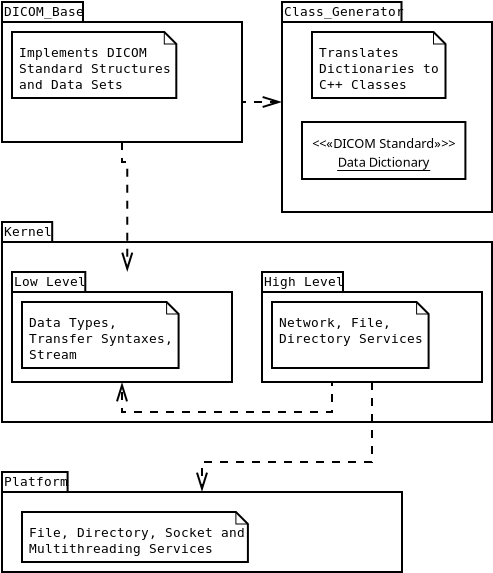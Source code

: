 <?xml version="1.0"?>
<diagram xmlns:dia="http://www.lysator.liu.se/~alla/dia/">
  <diagramdata>
    <attribute name="background">
      <color val="#ffffff"/>
    </attribute>
    <attribute name="paper">
      <composite type="paper">
        <attribute name="name">
          <string>#A4#</string>
        </attribute>
        <attribute name="tmargin">
          <real val="2.82"/>
        </attribute>
        <attribute name="bmargin">
          <real val="2.82"/>
        </attribute>
        <attribute name="lmargin">
          <real val="2.82"/>
        </attribute>
        <attribute name="rmargin">
          <real val="2.82"/>
        </attribute>
        <attribute name="is_portrait">
          <boolean val="true"/>
        </attribute>
        <attribute name="scaling">
          <real val="1"/>
        </attribute>
        <attribute name="fitto">
          <boolean val="false"/>
        </attribute>
      </composite>
    </attribute>
    <attribute name="grid">
      <composite type="grid">
        <attribute name="width_x">
          <real val="0.5"/>
        </attribute>
        <attribute name="width_y">
          <real val="0.5"/>
        </attribute>
        <attribute name="visible_x">
          <int val="1"/>
        </attribute>
        <attribute name="visible_y">
          <int val="1"/>
        </attribute>
      </composite>
    </attribute>
    <attribute name="guides">
      <composite type="guides">
        <attribute name="hguides"/>
        <attribute name="vguides"/>
      </composite>
    </attribute>
  </diagramdata>
  <layer name="Background" visible="true">
    <object type="UML - LargePackage" version="0" id="O0">
      <attribute name="obj_pos">
        <point val="5,14.5"/>
      </attribute>
      <attribute name="obj_bb">
        <rectangle val="4.95,12.65;29.55,23.55"/>
      </attribute>
      <attribute name="elem_corner">
        <point val="5,14.5"/>
      </attribute>
      <attribute name="elem_width">
        <real val="24.5"/>
      </attribute>
      <attribute name="elem_height">
        <real val="9"/>
      </attribute>
      <attribute name="name">
        <string>#Kernel#</string>
      </attribute>
      <attribute name="stereotype">
        <string/>
      </attribute>
    </object>
    <object type="UML - LargePackage" version="0" id="O1">
      <attribute name="obj_pos">
        <point val="5,27"/>
      </attribute>
      <attribute name="obj_bb">
        <rectangle val="4.95,25.15;25.05,31.05"/>
      </attribute>
      <attribute name="elem_corner">
        <point val="5,27"/>
      </attribute>
      <attribute name="elem_width">
        <real val="20"/>
      </attribute>
      <attribute name="elem_height">
        <real val="4"/>
      </attribute>
      <attribute name="name">
        <string>#Platform#</string>
      </attribute>
      <attribute name="stereotype">
        <string/>
      </attribute>
    </object>
    <object type="UML - Note" version="0" id="O2">
      <attribute name="obj_pos">
        <point val="6,28"/>
      </attribute>
      <attribute name="obj_bb">
        <rectangle val="5.95,27.95;20.24,30.55"/>
      </attribute>
      <attribute name="elem_corner">
        <point val="6,28"/>
      </attribute>
      <attribute name="elem_width">
        <real val="14.19"/>
      </attribute>
      <attribute name="elem_height">
        <real val="2.5"/>
      </attribute>
      <attribute name="text">
        <composite type="text">
          <attribute name="string">
            <string>#File, Directory, Socket and
Multithreading Services#</string>
          </attribute>
          <attribute name="font">
            <font name="Courier"/>
          </attribute>
          <attribute name="height">
            <real val="0.8"/>
          </attribute>
          <attribute name="pos">
            <point val="6.35,29.279"/>
          </attribute>
          <attribute name="color">
            <color val="#000000"/>
          </attribute>
          <attribute name="alignment">
            <enum val="0"/>
          </attribute>
        </composite>
      </attribute>
    </object>
    <group>
      <object type="UML - LargePackage" version="0" id="O3">
        <attribute name="obj_pos">
          <point val="5,3.5"/>
        </attribute>
        <attribute name="obj_bb">
          <rectangle val="4.95,1.65;17.05,9.55"/>
        </attribute>
        <attribute name="elem_corner">
          <point val="5,3.5"/>
        </attribute>
        <attribute name="elem_width">
          <real val="12"/>
        </attribute>
        <attribute name="elem_height">
          <real val="6"/>
        </attribute>
        <attribute name="name">
          <string>#DICOM_Base#</string>
        </attribute>
        <attribute name="stereotype">
          <string/>
        </attribute>
      </object>
      <object type="UML - Note" version="0" id="O4">
        <attribute name="obj_pos">
          <point val="5.5,4"/>
        </attribute>
        <attribute name="obj_bb">
          <rectangle val="5.45,3.95;15.861,7.35"/>
        </attribute>
        <attribute name="elem_corner">
          <point val="5.5,4"/>
        </attribute>
        <attribute name="elem_width">
          <real val="10.311"/>
        </attribute>
        <attribute name="elem_height">
          <real val="3.3"/>
        </attribute>
        <attribute name="text">
          <composite type="text">
            <attribute name="string">
              <string>#Implements DICOM
Standard Structures
and Data Sets#</string>
            </attribute>
            <attribute name="font">
              <font name="Courier"/>
            </attribute>
            <attribute name="height">
              <real val="0.8"/>
            </attribute>
            <attribute name="pos">
              <point val="5.85,5.279"/>
            </attribute>
            <attribute name="color">
              <color val="#000000"/>
            </attribute>
            <attribute name="alignment">
              <enum val="0"/>
            </attribute>
          </composite>
        </attribute>
      </object>
    </group>
    <group>
      <object type="UML - LargePackage" version="0" id="O5">
        <attribute name="obj_pos">
          <point val="19,3.5"/>
        </attribute>
        <attribute name="obj_bb">
          <rectangle val="18.95,1.65;29.55,13.05"/>
        </attribute>
        <attribute name="elem_corner">
          <point val="19,3.5"/>
        </attribute>
        <attribute name="elem_width">
          <real val="10.5"/>
        </attribute>
        <attribute name="elem_height">
          <real val="9.5"/>
        </attribute>
        <attribute name="name">
          <string>#Class_Generator#</string>
        </attribute>
        <attribute name="stereotype">
          <string/>
        </attribute>
      </object>
      <object type="UML - Note" version="0" id="O6">
        <attribute name="obj_pos">
          <point val="20.5,4"/>
        </attribute>
        <attribute name="obj_bb">
          <rectangle val="20.45,3.95;28.922,7.35"/>
        </attribute>
        <attribute name="elem_corner">
          <point val="20.5,4"/>
        </attribute>
        <attribute name="elem_width">
          <real val="8.372"/>
        </attribute>
        <attribute name="elem_height">
          <real val="3.3"/>
        </attribute>
        <attribute name="text">
          <composite type="text">
            <attribute name="string">
              <string>#Translates
Dictionaries to
C++ Classes#</string>
            </attribute>
            <attribute name="font">
              <font name="Courier"/>
            </attribute>
            <attribute name="height">
              <real val="0.8"/>
            </attribute>
            <attribute name="pos">
              <point val="20.85,5.279"/>
            </attribute>
            <attribute name="color">
              <color val="#000000"/>
            </attribute>
            <attribute name="alignment">
              <enum val="0"/>
            </attribute>
          </composite>
        </attribute>
      </object>
      <object type="UML - Objet" version="0" id="O7">
        <attribute name="obj_pos">
          <point val="20,8.5"/>
        </attribute>
        <attribute name="obj_bb">
          <rectangle val="19.95,8.45;28.369,11.4"/>
        </attribute>
        <attribute name="elem_corner">
          <point val="20,8.5"/>
        </attribute>
        <attribute name="elem_width">
          <real val="8.318"/>
        </attribute>
        <attribute name="elem_height">
          <real val="2.85"/>
        </attribute>
        <attribute name="text">
          <composite type="text">
            <attribute name="string">
              <string>#Data Dictionary#</string>
            </attribute>
            <attribute name="font">
              <font name="Helvetica"/>
            </attribute>
            <attribute name="height">
              <real val="0.8"/>
            </attribute>
            <attribute name="pos">
              <point val="24.159,10.7"/>
            </attribute>
            <attribute name="color">
              <color val="#000000"/>
            </attribute>
            <attribute name="alignment">
              <enum val="1"/>
            </attribute>
          </composite>
        </attribute>
        <attribute name="stereotype">
          <string>#&#171;DICOM Standard&#187;#</string>
        </attribute>
        <attribute name="exstate">
          <string/>
        </attribute>
        <attribute name="attrib">
          <composite type="text">
            <attribute name="string">
              <string>##</string>
            </attribute>
            <attribute name="font">
              <font name="Helvetica"/>
            </attribute>
            <attribute name="height">
              <real val="0.8"/>
            </attribute>
            <attribute name="pos">
              <point val="0,0"/>
            </attribute>
            <attribute name="color">
              <color val="#000000"/>
            </attribute>
            <attribute name="alignment">
              <enum val="0"/>
            </attribute>
          </composite>
        </attribute>
        <attribute name="is_active">
          <boolean val="false"/>
        </attribute>
        <attribute name="show_attribs">
          <boolean val="false"/>
        </attribute>
        <attribute name="multiple">
          <boolean val="false"/>
        </attribute>
      </object>
    </group>
    <object type="UML - Dependency" version="0" id="O8">
      <attribute name="obj_pos">
        <point val="17,6.5"/>
      </attribute>
      <attribute name="obj_bb">
        <rectangle val="16.15,5.65;19.85,8.35"/>
      </attribute>
      <attribute name="orth_points">
        <point val="17,6.5"/>
        <point val="17,7.5"/>
        <point val="19,7.5"/>
        <point val="19,7.5"/>
      </attribute>
      <attribute name="orth_orient">
        <enum val="1"/>
        <enum val="0"/>
        <enum val="1"/>
      </attribute>
      <attribute name="draw_arrow">
        <boolean val="true"/>
      </attribute>
      <attribute name="name">
        <string/>
      </attribute>
      <attribute name="stereotype">
        <string/>
      </attribute>
      <connections>
        <connection handle="0" to="O3" connection="4"/>
      </connections>
    </object>
    <object type="UML - Dependency" version="0" id="O9">
      <attribute name="obj_pos">
        <point val="11,9.5"/>
      </attribute>
      <attribute name="obj_bb">
        <rectangle val="10.15,8.65;12.113,16.85"/>
      </attribute>
      <attribute name="orth_points">
        <point val="11,9.5"/>
        <point val="11,10.5"/>
        <point val="11.263,10.5"/>
        <point val="11.263,16"/>
      </attribute>
      <attribute name="orth_orient">
        <enum val="1"/>
        <enum val="0"/>
        <enum val="1"/>
      </attribute>
      <attribute name="draw_arrow">
        <boolean val="true"/>
      </attribute>
      <attribute name="name">
        <string/>
      </attribute>
      <attribute name="stereotype">
        <string/>
      </attribute>
      <connections>
        <connection handle="0" to="O3" connection="6"/>
      </connections>
    </object>
    <object type="UML - Dependency" version="0" id="O10">
      <attribute name="obj_pos">
        <point val="23.5,21.5"/>
      </attribute>
      <attribute name="obj_bb">
        <rectangle val="14.15,20.65;24.35,27.85"/>
      </attribute>
      <attribute name="orth_points">
        <point val="23.5,21.5"/>
        <point val="23.5,25.5"/>
        <point val="15,25.5"/>
        <point val="15,27"/>
      </attribute>
      <attribute name="orth_orient">
        <enum val="1"/>
        <enum val="0"/>
        <enum val="1"/>
      </attribute>
      <attribute name="draw_arrow">
        <boolean val="true"/>
      </attribute>
      <attribute name="name">
        <string/>
      </attribute>
      <attribute name="stereotype">
        <string/>
      </attribute>
      <connections>
        <connection handle="0" to="O13" connection="6"/>
        <connection handle="1" to="O1" connection="1"/>
      </connections>
    </object>
    <object type="UML - Dependency" version="0" id="O11">
      <attribute name="obj_pos">
        <point val="21.5,20.5"/>
      </attribute>
      <attribute name="obj_bb">
        <rectangle val="10.15,19.65;22.35,23.85"/>
      </attribute>
      <attribute name="orth_points">
        <point val="21.5,20.5"/>
        <point val="21.5,23"/>
        <point val="11,23"/>
        <point val="11,21.5"/>
      </attribute>
      <attribute name="orth_orient">
        <enum val="1"/>
        <enum val="0"/>
        <enum val="1"/>
      </attribute>
      <attribute name="draw_arrow">
        <boolean val="true"/>
      </attribute>
      <attribute name="name">
        <string/>
      </attribute>
      <attribute name="stereotype">
        <string/>
      </attribute>
      <connections>
        <connection handle="1" to="O12" connection="6"/>
      </connections>
    </object>
    <object type="UML - LargePackage" version="0" id="O12">
      <attribute name="obj_pos">
        <point val="5.5,17"/>
      </attribute>
      <attribute name="obj_bb">
        <rectangle val="5.45,15.15;16.55,21.55"/>
      </attribute>
      <attribute name="elem_corner">
        <point val="5.5,17"/>
      </attribute>
      <attribute name="elem_width">
        <real val="11"/>
      </attribute>
      <attribute name="elem_height">
        <real val="4.5"/>
      </attribute>
      <attribute name="name">
        <string>#Low Level#</string>
      </attribute>
      <attribute name="stereotype">
        <string/>
      </attribute>
    </object>
    <object type="UML - LargePackage" version="0" id="O13">
      <attribute name="obj_pos">
        <point val="18,17"/>
      </attribute>
      <attribute name="obj_bb">
        <rectangle val="17.95,15.15;29.05,21.55"/>
      </attribute>
      <attribute name="elem_corner">
        <point val="18,17"/>
      </attribute>
      <attribute name="elem_width">
        <real val="11"/>
      </attribute>
      <attribute name="elem_height">
        <real val="4.5"/>
      </attribute>
      <attribute name="name">
        <string>#High Level#</string>
      </attribute>
      <attribute name="stereotype">
        <string/>
      </attribute>
    </object>
    <object type="UML - Note" version="0" id="O14">
      <attribute name="obj_pos">
        <point val="6,17.5"/>
      </attribute>
      <attribute name="obj_bb">
        <rectangle val="5.95,17.45;15.876,20.85"/>
      </attribute>
      <attribute name="elem_corner">
        <point val="6,17.5"/>
      </attribute>
      <attribute name="elem_width">
        <real val="9.826"/>
      </attribute>
      <attribute name="elem_height">
        <real val="3.3"/>
      </attribute>
      <attribute name="text">
        <composite type="text">
          <attribute name="string">
            <string>#Data Types,
Transfer Syntaxes,
Stream#</string>
          </attribute>
          <attribute name="font">
            <font name="Courier"/>
          </attribute>
          <attribute name="height">
            <real val="0.8"/>
          </attribute>
          <attribute name="pos">
            <point val="6.35,18.779"/>
          </attribute>
          <attribute name="color">
            <color val="#000000"/>
          </attribute>
          <attribute name="alignment">
            <enum val="0"/>
          </attribute>
        </composite>
      </attribute>
    </object>
    <object type="UML - Note" version="0" id="O15">
      <attribute name="obj_pos">
        <point val="18.5,17.5"/>
      </attribute>
      <attribute name="obj_bb">
        <rectangle val="18.45,17.45;28.376,20.85"/>
      </attribute>
      <attribute name="elem_corner">
        <point val="18.5,17.5"/>
      </attribute>
      <attribute name="elem_width">
        <real val="9.826"/>
      </attribute>
      <attribute name="elem_height">
        <real val="3.3"/>
      </attribute>
      <attribute name="text">
        <composite type="text">
          <attribute name="string">
            <string>#Network, File,
Directory Services
#</string>
          </attribute>
          <attribute name="font">
            <font name="Courier"/>
          </attribute>
          <attribute name="height">
            <real val="0.8"/>
          </attribute>
          <attribute name="pos">
            <point val="18.85,18.779"/>
          </attribute>
          <attribute name="color">
            <color val="#000000"/>
          </attribute>
          <attribute name="alignment">
            <enum val="0"/>
          </attribute>
        </composite>
      </attribute>
    </object>
  </layer>
</diagram>
